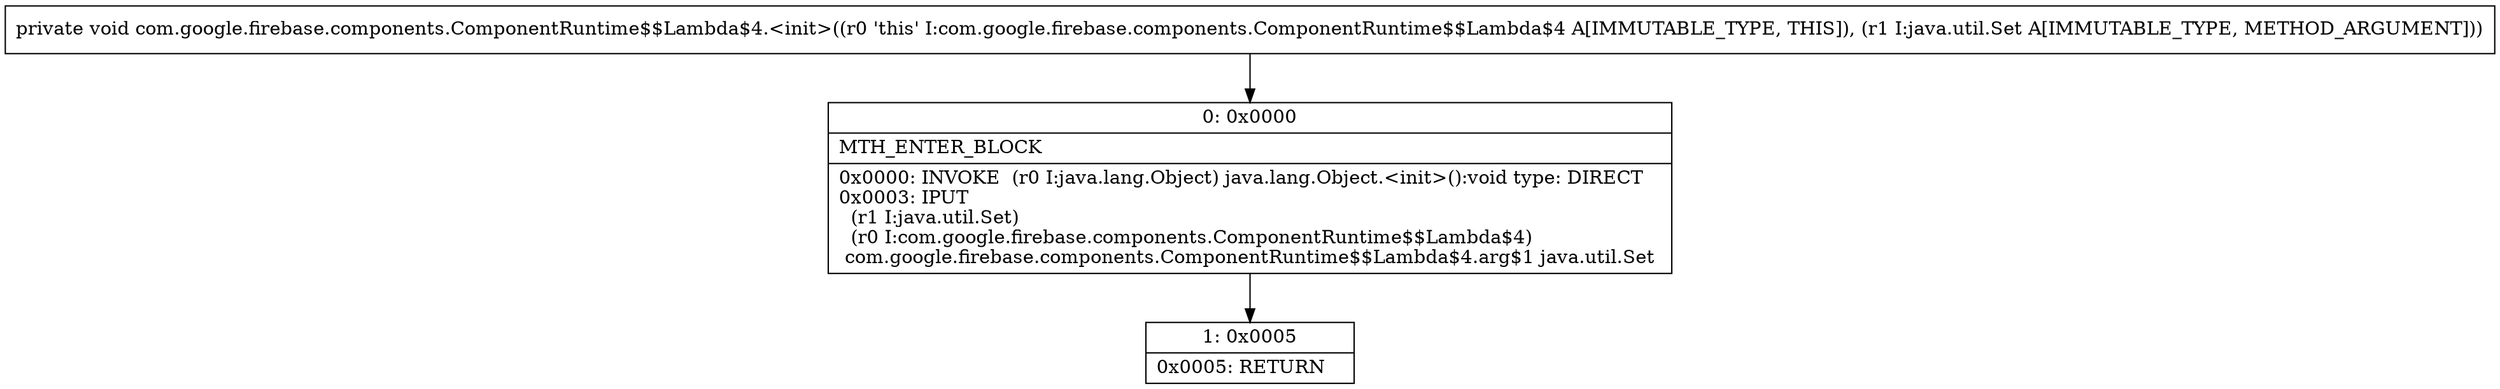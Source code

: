 digraph "CFG forcom.google.firebase.components.ComponentRuntime$$Lambda$4.\<init\>(Ljava\/util\/Set;)V" {
Node_0 [shape=record,label="{0\:\ 0x0000|MTH_ENTER_BLOCK\l|0x0000: INVOKE  (r0 I:java.lang.Object) java.lang.Object.\<init\>():void type: DIRECT \l0x0003: IPUT  \l  (r1 I:java.util.Set)\l  (r0 I:com.google.firebase.components.ComponentRuntime$$Lambda$4)\l com.google.firebase.components.ComponentRuntime$$Lambda$4.arg$1 java.util.Set \l}"];
Node_1 [shape=record,label="{1\:\ 0x0005|0x0005: RETURN   \l}"];
MethodNode[shape=record,label="{private void com.google.firebase.components.ComponentRuntime$$Lambda$4.\<init\>((r0 'this' I:com.google.firebase.components.ComponentRuntime$$Lambda$4 A[IMMUTABLE_TYPE, THIS]), (r1 I:java.util.Set A[IMMUTABLE_TYPE, METHOD_ARGUMENT])) }"];
MethodNode -> Node_0;
Node_0 -> Node_1;
}

